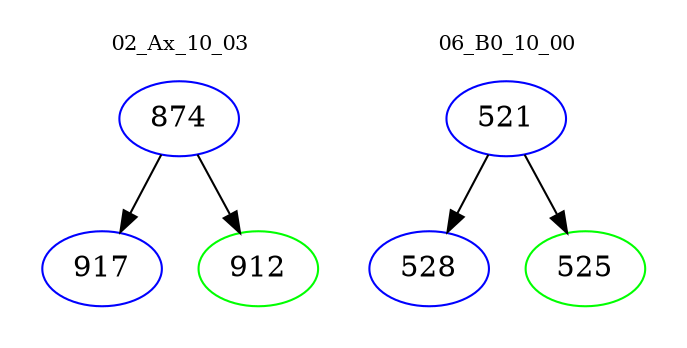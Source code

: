 digraph{
subgraph cluster_0 {
color = white
label = "02_Ax_10_03";
fontsize=10;
T0_874 [label="874", color="blue"]
T0_874 -> T0_917 [color="black"]
T0_917 [label="917", color="blue"]
T0_874 -> T0_912 [color="black"]
T0_912 [label="912", color="green"]
}
subgraph cluster_1 {
color = white
label = "06_B0_10_00";
fontsize=10;
T1_521 [label="521", color="blue"]
T1_521 -> T1_528 [color="black"]
T1_528 [label="528", color="blue"]
T1_521 -> T1_525 [color="black"]
T1_525 [label="525", color="green"]
}
}
